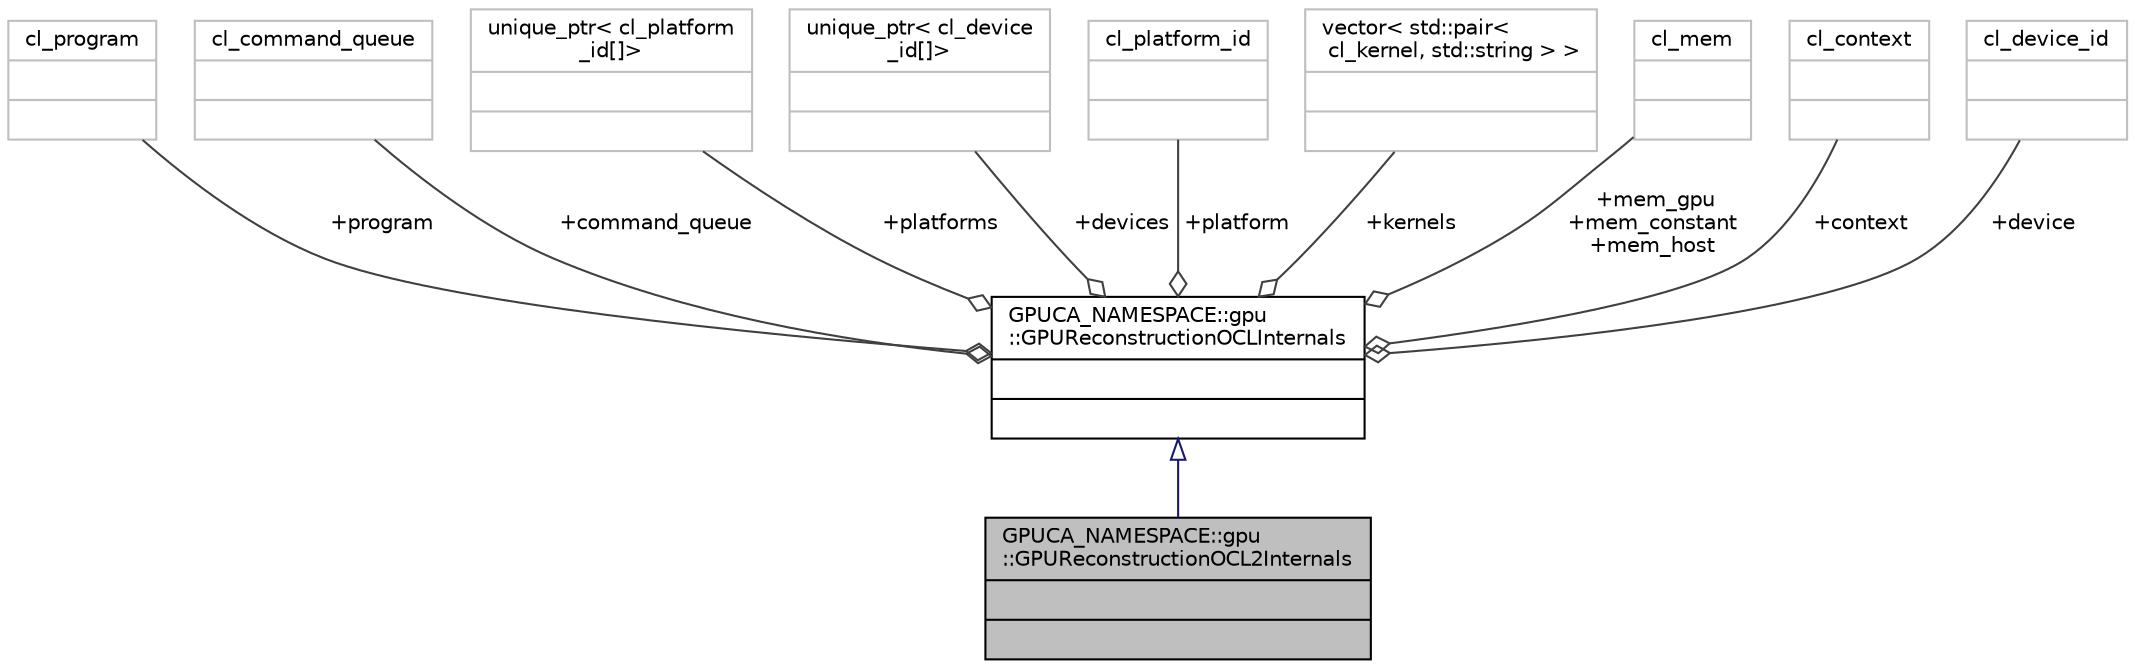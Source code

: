 digraph "GPUCA_NAMESPACE::gpu::GPUReconstructionOCL2Internals"
{
 // INTERACTIVE_SVG=YES
  bgcolor="transparent";
  edge [fontname="Helvetica",fontsize="10",labelfontname="Helvetica",labelfontsize="10"];
  node [fontname="Helvetica",fontsize="10",shape=record];
  Node1 [label="{GPUCA_NAMESPACE::gpu\l::GPUReconstructionOCL2Internals\n||}",height=0.2,width=0.4,color="black", fillcolor="grey75", style="filled", fontcolor="black"];
  Node2 -> Node1 [dir="back",color="midnightblue",fontsize="10",style="solid",arrowtail="onormal",fontname="Helvetica"];
  Node2 [label="{GPUCA_NAMESPACE::gpu\l::GPUReconstructionOCLInternals\n||}",height=0.2,width=0.4,color="black",URL="$dd/d7d/structGPUCA__NAMESPACE_1_1gpu_1_1GPUReconstructionOCLInternals.html"];
  Node3 -> Node2 [color="grey25",fontsize="10",style="solid",label=" +program" ,arrowhead="odiamond",fontname="Helvetica"];
  Node3 [label="{cl_program\n||}",height=0.2,width=0.4,color="grey75"];
  Node4 -> Node2 [color="grey25",fontsize="10",style="solid",label=" +command_queue" ,arrowhead="odiamond",fontname="Helvetica"];
  Node4 [label="{cl_command_queue\n||}",height=0.2,width=0.4,color="grey75"];
  Node5 -> Node2 [color="grey25",fontsize="10",style="solid",label=" +platforms" ,arrowhead="odiamond",fontname="Helvetica"];
  Node5 [label="{unique_ptr\< cl_platform\l_id[]\>\n||}",height=0.2,width=0.4,color="grey75"];
  Node6 -> Node2 [color="grey25",fontsize="10",style="solid",label=" +devices" ,arrowhead="odiamond",fontname="Helvetica"];
  Node6 [label="{unique_ptr\< cl_device\l_id[]\>\n||}",height=0.2,width=0.4,color="grey75"];
  Node7 -> Node2 [color="grey25",fontsize="10",style="solid",label=" +platform" ,arrowhead="odiamond",fontname="Helvetica"];
  Node7 [label="{cl_platform_id\n||}",height=0.2,width=0.4,color="grey75"];
  Node8 -> Node2 [color="grey25",fontsize="10",style="solid",label=" +kernels" ,arrowhead="odiamond",fontname="Helvetica"];
  Node8 [label="{vector\< std::pair\<\l cl_kernel, std::string \> \>\n||}",height=0.2,width=0.4,color="grey75"];
  Node9 -> Node2 [color="grey25",fontsize="10",style="solid",label=" +mem_gpu\n+mem_constant\n+mem_host" ,arrowhead="odiamond",fontname="Helvetica"];
  Node9 [label="{cl_mem\n||}",height=0.2,width=0.4,color="grey75"];
  Node10 -> Node2 [color="grey25",fontsize="10",style="solid",label=" +context" ,arrowhead="odiamond",fontname="Helvetica"];
  Node10 [label="{cl_context\n||}",height=0.2,width=0.4,color="grey75"];
  Node11 -> Node2 [color="grey25",fontsize="10",style="solid",label=" +device" ,arrowhead="odiamond",fontname="Helvetica"];
  Node11 [label="{cl_device_id\n||}",height=0.2,width=0.4,color="grey75"];
}
